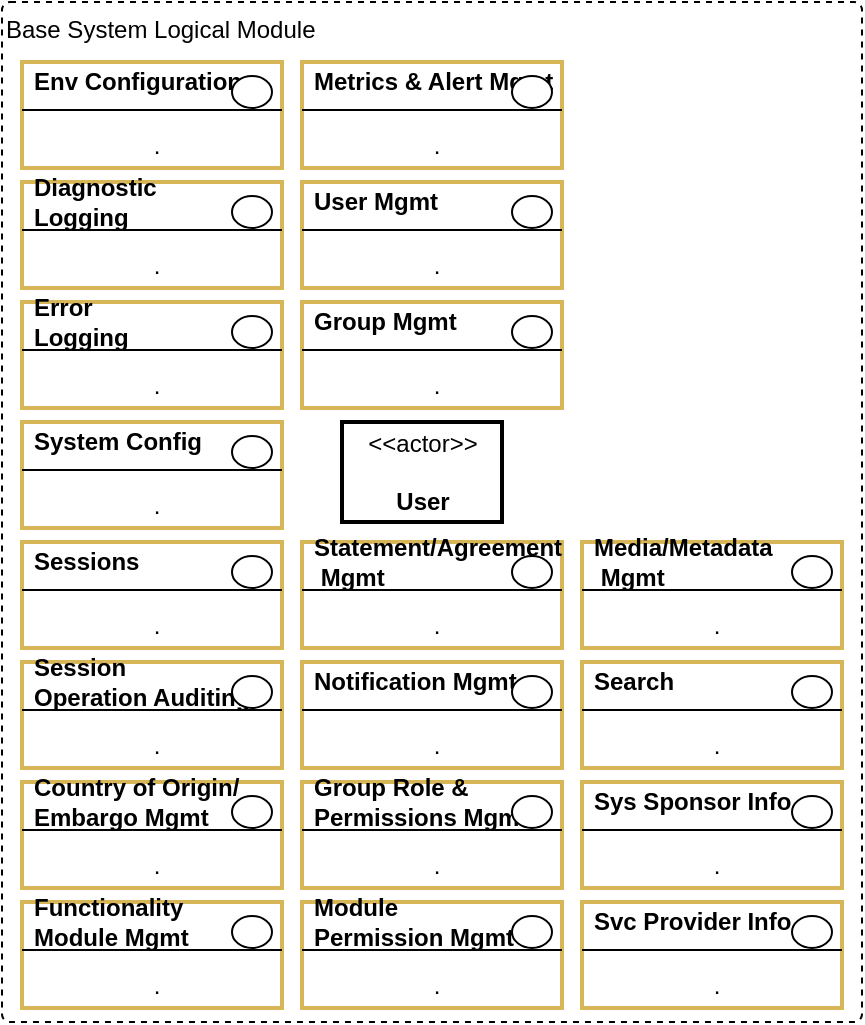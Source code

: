 <mxfile compressed="false" version="20.3.0" type="device">
  <diagram name="Maintainance Specialist Functionality" id="L82_7UWOB-eD7X1Nhyzg">
    <mxGraphModel dx="782" dy="517" grid="1" gridSize="10" guides="1" tooltips="1" connect="1" arrows="1" fold="1" page="1" pageScale="1" pageWidth="827" pageHeight="1169" math="0" shadow="0">
      <root>
        <mxCell id="U6dDKni8suYvyQFleUj0-0" />
        <mxCell id="U6dDKni8suYvyQFleUj0-1" parent="U6dDKni8suYvyQFleUj0-0" />
        <mxCell id="U6dDKni8suYvyQFleUj0-4" value="Base System Logical Module" style="rounded=1;whiteSpace=wrap;html=1;strokeWidth=1;fillColor=none;dashed=1;absoluteArcSize=1;arcSize=8;container=1;collapsible=0;recursiveResize=0;align=left;verticalAlign=top;" parent="U6dDKni8suYvyQFleUj0-1" vertex="1">
          <mxGeometry x="120" y="130" width="430" height="510" as="geometry" />
        </mxCell>
        <mxCell id="U6dDKni8suYvyQFleUj0-5" value="" style="fontStyle=1;align=center;verticalAlign=top;childLayout=stackLayout;horizontal=1;horizontalStack=0;resizeParent=1;resizeParentMax=0;resizeLast=0;marginBottom=0;strokeColor=#d6b656;strokeWidth=2;fillColor=none;" parent="U6dDKni8suYvyQFleUj0-4" vertex="1">
          <mxGeometry x="10" y="90" width="130" height="53" as="geometry" />
        </mxCell>
        <mxCell id="U6dDKni8suYvyQFleUj0-6" value="Diagnostic &lt;br&gt;Logging" style="html=1;align=left;spacingLeft=4;verticalAlign=middle;strokeColor=none;fillColor=none;fontStyle=1" parent="U6dDKni8suYvyQFleUj0-5" vertex="1">
          <mxGeometry width="130" height="20" as="geometry" />
        </mxCell>
        <mxCell id="U6dDKni8suYvyQFleUj0-7" value="" style="shape=ellipse;" parent="U6dDKni8suYvyQFleUj0-6" vertex="1">
          <mxGeometry x="1" width="20" height="16" relative="1" as="geometry">
            <mxPoint x="-25" y="7" as="offset" />
          </mxGeometry>
        </mxCell>
        <mxCell id="U6dDKni8suYvyQFleUj0-8" value="" style="line;strokeWidth=1;fillColor=none;align=left;verticalAlign=middle;spacingTop=-1;spacingLeft=3;spacingRight=3;rotatable=0;labelPosition=right;points=[];portConstraint=eastwest;" parent="U6dDKni8suYvyQFleUj0-5" vertex="1">
          <mxGeometry y="20" width="130" height="8" as="geometry" />
        </mxCell>
        <mxCell id="U6dDKni8suYvyQFleUj0-9" value="." style="html=1;align=center;spacingLeft=4;verticalAlign=top;strokeColor=none;fillColor=none;" parent="U6dDKni8suYvyQFleUj0-5" vertex="1">
          <mxGeometry y="28" width="130" height="25" as="geometry" />
        </mxCell>
        <mxCell id="U6dDKni8suYvyQFleUj0-10" value="&amp;lt;&amp;lt;actor&amp;gt;&amp;gt;&lt;br&gt;&lt;br&gt;&lt;b&gt;User&lt;/b&gt;" style="text;html=1;align=center;verticalAlign=middle;dashed=0;strokeColor=#000000;strokeWidth=2;" parent="U6dDKni8suYvyQFleUj0-4" vertex="1">
          <mxGeometry x="170" y="210" width="80" height="50" as="geometry" />
        </mxCell>
        <mxCell id="U6dDKni8suYvyQFleUj0-11" value="" style="fontStyle=1;align=center;verticalAlign=top;childLayout=stackLayout;horizontal=1;horizontalStack=0;resizeParent=1;resizeParentMax=0;resizeLast=0;marginBottom=0;strokeColor=#d6b656;strokeWidth=2;fillColor=none;" parent="U6dDKni8suYvyQFleUj0-4" vertex="1">
          <mxGeometry x="10" y="150" width="130" height="53" as="geometry" />
        </mxCell>
        <mxCell id="U6dDKni8suYvyQFleUj0-12" value="Error &lt;br&gt;Logging" style="html=1;align=left;spacingLeft=4;verticalAlign=middle;strokeColor=none;fillColor=none;fontStyle=1" parent="U6dDKni8suYvyQFleUj0-11" vertex="1">
          <mxGeometry width="130" height="20" as="geometry" />
        </mxCell>
        <mxCell id="U6dDKni8suYvyQFleUj0-13" value="" style="shape=ellipse;" parent="U6dDKni8suYvyQFleUj0-12" vertex="1">
          <mxGeometry x="1" width="20" height="16" relative="1" as="geometry">
            <mxPoint x="-25" y="7" as="offset" />
          </mxGeometry>
        </mxCell>
        <mxCell id="U6dDKni8suYvyQFleUj0-14" value="" style="line;strokeWidth=1;fillColor=none;align=left;verticalAlign=middle;spacingTop=-1;spacingLeft=3;spacingRight=3;rotatable=0;labelPosition=right;points=[];portConstraint=eastwest;" parent="U6dDKni8suYvyQFleUj0-11" vertex="1">
          <mxGeometry y="20" width="130" height="8" as="geometry" />
        </mxCell>
        <mxCell id="U6dDKni8suYvyQFleUj0-15" value="." style="html=1;align=center;spacingLeft=4;verticalAlign=top;strokeColor=none;fillColor=none;" parent="U6dDKni8suYvyQFleUj0-11" vertex="1">
          <mxGeometry y="28" width="130" height="25" as="geometry" />
        </mxCell>
        <mxCell id="U6dDKni8suYvyQFleUj0-16" value="" style="fontStyle=1;align=center;verticalAlign=top;childLayout=stackLayout;horizontal=1;horizontalStack=0;resizeParent=1;resizeParentMax=0;resizeLast=0;marginBottom=0;strokeColor=#d6b656;strokeWidth=2;fillColor=none;" parent="U6dDKni8suYvyQFleUj0-4" vertex="1">
          <mxGeometry x="10" y="270" width="130" height="53" as="geometry" />
        </mxCell>
        <mxCell id="U6dDKni8suYvyQFleUj0-17" value="Sessions" style="html=1;align=left;spacingLeft=4;verticalAlign=middle;strokeColor=none;fillColor=none;fontStyle=1" parent="U6dDKni8suYvyQFleUj0-16" vertex="1">
          <mxGeometry width="130" height="20" as="geometry" />
        </mxCell>
        <mxCell id="U6dDKni8suYvyQFleUj0-18" value="" style="shape=ellipse;" parent="U6dDKni8suYvyQFleUj0-17" vertex="1">
          <mxGeometry x="1" width="20" height="16" relative="1" as="geometry">
            <mxPoint x="-25" y="7" as="offset" />
          </mxGeometry>
        </mxCell>
        <mxCell id="U6dDKni8suYvyQFleUj0-19" value="" style="line;strokeWidth=1;fillColor=none;align=left;verticalAlign=middle;spacingTop=-1;spacingLeft=3;spacingRight=3;rotatable=0;labelPosition=right;points=[];portConstraint=eastwest;" parent="U6dDKni8suYvyQFleUj0-16" vertex="1">
          <mxGeometry y="20" width="130" height="8" as="geometry" />
        </mxCell>
        <mxCell id="U6dDKni8suYvyQFleUj0-20" value="." style="html=1;align=center;spacingLeft=4;verticalAlign=top;strokeColor=none;fillColor=none;" parent="U6dDKni8suYvyQFleUj0-16" vertex="1">
          <mxGeometry y="28" width="130" height="25" as="geometry" />
        </mxCell>
        <mxCell id="U6dDKni8suYvyQFleUj0-21" value="" style="fontStyle=1;align=center;verticalAlign=top;childLayout=stackLayout;horizontal=1;horizontalStack=0;resizeParent=1;resizeParentMax=0;resizeLast=0;marginBottom=0;strokeColor=#d6b656;strokeWidth=2;fillColor=none;" parent="U6dDKni8suYvyQFleUj0-4" vertex="1">
          <mxGeometry x="10" y="210" width="130" height="53" as="geometry" />
        </mxCell>
        <mxCell id="U6dDKni8suYvyQFleUj0-22" value="System Config" style="html=1;align=left;spacingLeft=4;verticalAlign=middle;strokeColor=none;fillColor=none;fontStyle=1" parent="U6dDKni8suYvyQFleUj0-21" vertex="1">
          <mxGeometry width="130" height="20" as="geometry" />
        </mxCell>
        <mxCell id="U6dDKni8suYvyQFleUj0-23" value="" style="shape=ellipse;" parent="U6dDKni8suYvyQFleUj0-22" vertex="1">
          <mxGeometry x="1" width="20" height="16" relative="1" as="geometry">
            <mxPoint x="-25" y="7" as="offset" />
          </mxGeometry>
        </mxCell>
        <mxCell id="U6dDKni8suYvyQFleUj0-24" value="" style="line;strokeWidth=1;fillColor=none;align=left;verticalAlign=middle;spacingTop=-1;spacingLeft=3;spacingRight=3;rotatable=0;labelPosition=right;points=[];portConstraint=eastwest;" parent="U6dDKni8suYvyQFleUj0-21" vertex="1">
          <mxGeometry y="20" width="130" height="8" as="geometry" />
        </mxCell>
        <mxCell id="U6dDKni8suYvyQFleUj0-25" value="." style="html=1;align=center;spacingLeft=4;verticalAlign=top;strokeColor=none;fillColor=none;" parent="U6dDKni8suYvyQFleUj0-21" vertex="1">
          <mxGeometry y="28" width="130" height="25" as="geometry" />
        </mxCell>
        <mxCell id="U6dDKni8suYvyQFleUj0-26" value="" style="fontStyle=1;align=center;verticalAlign=top;childLayout=stackLayout;horizontal=1;horizontalStack=0;resizeParent=1;resizeParentMax=0;resizeLast=0;marginBottom=0;strokeColor=#d6b656;strokeWidth=2;fillColor=none;" parent="U6dDKni8suYvyQFleUj0-4" vertex="1">
          <mxGeometry x="290" y="390" width="130" height="53" as="geometry" />
        </mxCell>
        <mxCell id="U6dDKni8suYvyQFleUj0-27" value="Sys Sponsor Info" style="html=1;align=left;spacingLeft=4;verticalAlign=middle;strokeColor=none;fillColor=none;fontStyle=1" parent="U6dDKni8suYvyQFleUj0-26" vertex="1">
          <mxGeometry width="130" height="20" as="geometry" />
        </mxCell>
        <mxCell id="U6dDKni8suYvyQFleUj0-28" value="" style="shape=ellipse;" parent="U6dDKni8suYvyQFleUj0-27" vertex="1">
          <mxGeometry x="1" width="20" height="16" relative="1" as="geometry">
            <mxPoint x="-25" y="7" as="offset" />
          </mxGeometry>
        </mxCell>
        <mxCell id="U6dDKni8suYvyQFleUj0-29" value="" style="line;strokeWidth=1;fillColor=none;align=left;verticalAlign=middle;spacingTop=-1;spacingLeft=3;spacingRight=3;rotatable=0;labelPosition=right;points=[];portConstraint=eastwest;" parent="U6dDKni8suYvyQFleUj0-26" vertex="1">
          <mxGeometry y="20" width="130" height="8" as="geometry" />
        </mxCell>
        <mxCell id="U6dDKni8suYvyQFleUj0-30" value="." style="html=1;align=center;spacingLeft=4;verticalAlign=top;strokeColor=none;fillColor=none;" parent="U6dDKni8suYvyQFleUj0-26" vertex="1">
          <mxGeometry y="28" width="130" height="25" as="geometry" />
        </mxCell>
        <mxCell id="U6dDKni8suYvyQFleUj0-31" value="" style="fontStyle=1;align=center;verticalAlign=top;childLayout=stackLayout;horizontal=1;horizontalStack=0;resizeParent=1;resizeParentMax=0;resizeLast=0;marginBottom=0;strokeColor=#d6b656;strokeWidth=2;fillColor=none;" parent="U6dDKni8suYvyQFleUj0-4" vertex="1">
          <mxGeometry x="10" y="30" width="130" height="53" as="geometry" />
        </mxCell>
        <mxCell id="U6dDKni8suYvyQFleUj0-32" value="Env Configuration" style="html=1;align=left;spacingLeft=4;verticalAlign=middle;strokeColor=none;fillColor=none;fontStyle=1" parent="U6dDKni8suYvyQFleUj0-31" vertex="1">
          <mxGeometry width="130" height="20" as="geometry" />
        </mxCell>
        <mxCell id="U6dDKni8suYvyQFleUj0-33" value="" style="shape=ellipse;" parent="U6dDKni8suYvyQFleUj0-32" vertex="1">
          <mxGeometry x="1" width="20" height="16" relative="1" as="geometry">
            <mxPoint x="-25" y="7" as="offset" />
          </mxGeometry>
        </mxCell>
        <mxCell id="U6dDKni8suYvyQFleUj0-34" value="" style="line;strokeWidth=1;fillColor=none;align=left;verticalAlign=middle;spacingTop=-1;spacingLeft=3;spacingRight=3;rotatable=0;labelPosition=right;points=[];portConstraint=eastwest;" parent="U6dDKni8suYvyQFleUj0-31" vertex="1">
          <mxGeometry y="20" width="130" height="8" as="geometry" />
        </mxCell>
        <mxCell id="U6dDKni8suYvyQFleUj0-35" value="." style="html=1;align=center;spacingLeft=4;verticalAlign=top;strokeColor=none;fillColor=none;" parent="U6dDKni8suYvyQFleUj0-31" vertex="1">
          <mxGeometry y="28" width="130" height="25" as="geometry" />
        </mxCell>
        <mxCell id="U6dDKni8suYvyQFleUj0-36" value="" style="fontStyle=1;align=center;verticalAlign=top;childLayout=stackLayout;horizontal=1;horizontalStack=0;resizeParent=1;resizeParentMax=0;resizeLast=0;marginBottom=0;strokeColor=#d6b656;strokeWidth=2;fillColor=none;" parent="U6dDKni8suYvyQFleUj0-4" vertex="1">
          <mxGeometry x="290" y="450" width="130" height="53" as="geometry" />
        </mxCell>
        <mxCell id="U6dDKni8suYvyQFleUj0-37" value="Svc Provider Info" style="html=1;align=left;spacingLeft=4;verticalAlign=middle;strokeColor=none;fillColor=none;fontStyle=1" parent="U6dDKni8suYvyQFleUj0-36" vertex="1">
          <mxGeometry width="130" height="20" as="geometry" />
        </mxCell>
        <mxCell id="U6dDKni8suYvyQFleUj0-38" value="" style="shape=ellipse;" parent="U6dDKni8suYvyQFleUj0-37" vertex="1">
          <mxGeometry x="1" width="20" height="16" relative="1" as="geometry">
            <mxPoint x="-25" y="7" as="offset" />
          </mxGeometry>
        </mxCell>
        <mxCell id="U6dDKni8suYvyQFleUj0-39" value="" style="line;strokeWidth=1;fillColor=none;align=left;verticalAlign=middle;spacingTop=-1;spacingLeft=3;spacingRight=3;rotatable=0;labelPosition=right;points=[];portConstraint=eastwest;" parent="U6dDKni8suYvyQFleUj0-36" vertex="1">
          <mxGeometry y="20" width="130" height="8" as="geometry" />
        </mxCell>
        <mxCell id="U6dDKni8suYvyQFleUj0-40" value="." style="html=1;align=center;spacingLeft=4;verticalAlign=top;strokeColor=none;fillColor=none;" parent="U6dDKni8suYvyQFleUj0-36" vertex="1">
          <mxGeometry y="28" width="130" height="25" as="geometry" />
        </mxCell>
        <mxCell id="U6dDKni8suYvyQFleUj0-41" value="" style="fontStyle=1;align=center;verticalAlign=top;childLayout=stackLayout;horizontal=1;horizontalStack=0;resizeParent=1;resizeParentMax=0;resizeLast=0;marginBottom=0;strokeColor=#d6b656;strokeWidth=2;fillColor=none;" parent="U6dDKni8suYvyQFleUj0-4" vertex="1">
          <mxGeometry x="10" y="330" width="130" height="53" as="geometry" />
        </mxCell>
        <mxCell id="U6dDKni8suYvyQFleUj0-42" value="Session&lt;br&gt;Operation Auditing" style="html=1;align=left;spacingLeft=4;verticalAlign=middle;strokeColor=none;fillColor=none;fontStyle=1" parent="U6dDKni8suYvyQFleUj0-41" vertex="1">
          <mxGeometry width="130" height="20" as="geometry" />
        </mxCell>
        <mxCell id="U6dDKni8suYvyQFleUj0-43" value="" style="shape=ellipse;" parent="U6dDKni8suYvyQFleUj0-42" vertex="1">
          <mxGeometry x="1" width="20" height="16" relative="1" as="geometry">
            <mxPoint x="-25" y="7" as="offset" />
          </mxGeometry>
        </mxCell>
        <mxCell id="U6dDKni8suYvyQFleUj0-44" value="" style="line;strokeWidth=1;fillColor=none;align=left;verticalAlign=middle;spacingTop=-1;spacingLeft=3;spacingRight=3;rotatable=0;labelPosition=right;points=[];portConstraint=eastwest;" parent="U6dDKni8suYvyQFleUj0-41" vertex="1">
          <mxGeometry y="20" width="130" height="8" as="geometry" />
        </mxCell>
        <mxCell id="U6dDKni8suYvyQFleUj0-45" value="." style="html=1;align=center;spacingLeft=4;verticalAlign=top;strokeColor=none;fillColor=none;" parent="U6dDKni8suYvyQFleUj0-41" vertex="1">
          <mxGeometry y="28" width="130" height="25" as="geometry" />
        </mxCell>
        <mxCell id="U6dDKni8suYvyQFleUj0-46" value="" style="fontStyle=1;align=center;verticalAlign=top;childLayout=stackLayout;horizontal=1;horizontalStack=0;resizeParent=1;resizeParentMax=0;resizeLast=0;marginBottom=0;strokeColor=#d6b656;strokeWidth=2;fillColor=none;" parent="U6dDKni8suYvyQFleUj0-4" vertex="1">
          <mxGeometry x="150" y="90" width="130" height="53" as="geometry" />
        </mxCell>
        <mxCell id="U6dDKni8suYvyQFleUj0-47" value="User Mgmt" style="html=1;align=left;spacingLeft=4;verticalAlign=middle;strokeColor=none;fillColor=none;fontStyle=1" parent="U6dDKni8suYvyQFleUj0-46" vertex="1">
          <mxGeometry width="130" height="20" as="geometry" />
        </mxCell>
        <mxCell id="U6dDKni8suYvyQFleUj0-48" value="" style="shape=ellipse;" parent="U6dDKni8suYvyQFleUj0-47" vertex="1">
          <mxGeometry x="1" width="20" height="16" relative="1" as="geometry">
            <mxPoint x="-25" y="7" as="offset" />
          </mxGeometry>
        </mxCell>
        <mxCell id="U6dDKni8suYvyQFleUj0-49" value="" style="line;strokeWidth=1;fillColor=none;align=left;verticalAlign=middle;spacingTop=-1;spacingLeft=3;spacingRight=3;rotatable=0;labelPosition=right;points=[];portConstraint=eastwest;" parent="U6dDKni8suYvyQFleUj0-46" vertex="1">
          <mxGeometry y="20" width="130" height="8" as="geometry" />
        </mxCell>
        <mxCell id="U6dDKni8suYvyQFleUj0-50" value="." style="html=1;align=center;spacingLeft=4;verticalAlign=top;strokeColor=none;fillColor=none;" parent="U6dDKni8suYvyQFleUj0-46" vertex="1">
          <mxGeometry y="28" width="130" height="25" as="geometry" />
        </mxCell>
        <mxCell id="U6dDKni8suYvyQFleUj0-51" value="" style="fontStyle=1;align=center;verticalAlign=top;childLayout=stackLayout;horizontal=1;horizontalStack=0;resizeParent=1;resizeParentMax=0;resizeLast=0;marginBottom=0;strokeColor=#d6b656;strokeWidth=2;fillColor=none;" parent="U6dDKni8suYvyQFleUj0-4" vertex="1">
          <mxGeometry x="150" y="150" width="130" height="53" as="geometry" />
        </mxCell>
        <mxCell id="U6dDKni8suYvyQFleUj0-52" value="Group Mgmt" style="html=1;align=left;spacingLeft=4;verticalAlign=middle;strokeColor=none;fillColor=none;fontStyle=1" parent="U6dDKni8suYvyQFleUj0-51" vertex="1">
          <mxGeometry width="130" height="20" as="geometry" />
        </mxCell>
        <mxCell id="U6dDKni8suYvyQFleUj0-53" value="" style="shape=ellipse;" parent="U6dDKni8suYvyQFleUj0-52" vertex="1">
          <mxGeometry x="1" width="20" height="16" relative="1" as="geometry">
            <mxPoint x="-25" y="7" as="offset" />
          </mxGeometry>
        </mxCell>
        <mxCell id="U6dDKni8suYvyQFleUj0-54" value="" style="line;strokeWidth=1;fillColor=none;align=left;verticalAlign=middle;spacingTop=-1;spacingLeft=3;spacingRight=3;rotatable=0;labelPosition=right;points=[];portConstraint=eastwest;" parent="U6dDKni8suYvyQFleUj0-51" vertex="1">
          <mxGeometry y="20" width="130" height="8" as="geometry" />
        </mxCell>
        <mxCell id="U6dDKni8suYvyQFleUj0-55" value="." style="html=1;align=center;spacingLeft=4;verticalAlign=top;strokeColor=none;fillColor=none;" parent="U6dDKni8suYvyQFleUj0-51" vertex="1">
          <mxGeometry y="28" width="130" height="25" as="geometry" />
        </mxCell>
        <mxCell id="U6dDKni8suYvyQFleUj0-56" value="" style="fontStyle=1;align=center;verticalAlign=top;childLayout=stackLayout;horizontal=1;horizontalStack=0;resizeParent=1;resizeParentMax=0;resizeLast=0;marginBottom=0;strokeColor=#d6b656;strokeWidth=2;fillColor=none;" parent="U6dDKni8suYvyQFleUj0-4" vertex="1">
          <mxGeometry x="150" y="270" width="130" height="53" as="geometry" />
        </mxCell>
        <mxCell id="U6dDKni8suYvyQFleUj0-57" value="Statement/Agreement&lt;br&gt;&amp;nbsp;Mgmt" style="html=1;align=left;spacingLeft=4;verticalAlign=middle;strokeColor=none;fillColor=none;fontStyle=1" parent="U6dDKni8suYvyQFleUj0-56" vertex="1">
          <mxGeometry width="130" height="20" as="geometry" />
        </mxCell>
        <mxCell id="U6dDKni8suYvyQFleUj0-58" value="" style="shape=ellipse;" parent="U6dDKni8suYvyQFleUj0-57" vertex="1">
          <mxGeometry x="1" width="20" height="16" relative="1" as="geometry">
            <mxPoint x="-25" y="7" as="offset" />
          </mxGeometry>
        </mxCell>
        <mxCell id="U6dDKni8suYvyQFleUj0-59" value="" style="line;strokeWidth=1;fillColor=none;align=left;verticalAlign=middle;spacingTop=-1;spacingLeft=3;spacingRight=3;rotatable=0;labelPosition=right;points=[];portConstraint=eastwest;" parent="U6dDKni8suYvyQFleUj0-56" vertex="1">
          <mxGeometry y="20" width="130" height="8" as="geometry" />
        </mxCell>
        <mxCell id="U6dDKni8suYvyQFleUj0-60" value="." style="html=1;align=center;spacingLeft=4;verticalAlign=top;strokeColor=none;fillColor=none;" parent="U6dDKni8suYvyQFleUj0-56" vertex="1">
          <mxGeometry y="28" width="130" height="25" as="geometry" />
        </mxCell>
        <mxCell id="U6dDKni8suYvyQFleUj0-81" value="" style="fontStyle=1;align=center;verticalAlign=top;childLayout=stackLayout;horizontal=1;horizontalStack=0;resizeParent=1;resizeParentMax=0;resizeLast=0;marginBottom=0;strokeColor=#d6b656;strokeWidth=2;fillColor=none;" parent="U6dDKni8suYvyQFleUj0-4" vertex="1">
          <mxGeometry x="10" y="390" width="130" height="53" as="geometry" />
        </mxCell>
        <mxCell id="U6dDKni8suYvyQFleUj0-82" value="Country of Origin/&lt;br&gt;Embargo Mgmt" style="html=1;align=left;spacingLeft=4;verticalAlign=middle;strokeColor=none;fillColor=none;fontStyle=1" parent="U6dDKni8suYvyQFleUj0-81" vertex="1">
          <mxGeometry width="130" height="20" as="geometry" />
        </mxCell>
        <mxCell id="U6dDKni8suYvyQFleUj0-83" value="" style="shape=ellipse;" parent="U6dDKni8suYvyQFleUj0-82" vertex="1">
          <mxGeometry x="1" width="20" height="16" relative="1" as="geometry">
            <mxPoint x="-25" y="7" as="offset" />
          </mxGeometry>
        </mxCell>
        <mxCell id="U6dDKni8suYvyQFleUj0-84" value="" style="line;strokeWidth=1;fillColor=none;align=left;verticalAlign=middle;spacingTop=-1;spacingLeft=3;spacingRight=3;rotatable=0;labelPosition=right;points=[];portConstraint=eastwest;" parent="U6dDKni8suYvyQFleUj0-81" vertex="1">
          <mxGeometry y="20" width="130" height="8" as="geometry" />
        </mxCell>
        <mxCell id="U6dDKni8suYvyQFleUj0-85" value="." style="html=1;align=center;spacingLeft=4;verticalAlign=top;strokeColor=none;fillColor=none;" parent="U6dDKni8suYvyQFleUj0-81" vertex="1">
          <mxGeometry y="28" width="130" height="25" as="geometry" />
        </mxCell>
        <mxCell id="U6dDKni8suYvyQFleUj0-86" value="" style="fontStyle=1;align=center;verticalAlign=top;childLayout=stackLayout;horizontal=1;horizontalStack=0;resizeParent=1;resizeParentMax=0;resizeLast=0;marginBottom=0;strokeColor=#d6b656;strokeWidth=2;fillColor=none;" parent="U6dDKni8suYvyQFleUj0-4" vertex="1">
          <mxGeometry x="150" y="450" width="130" height="53" as="geometry" />
        </mxCell>
        <mxCell id="U6dDKni8suYvyQFleUj0-87" value="Module &lt;br&gt;Permission Mgmt" style="html=1;align=left;spacingLeft=4;verticalAlign=middle;strokeColor=none;fillColor=none;fontStyle=1" parent="U6dDKni8suYvyQFleUj0-86" vertex="1">
          <mxGeometry width="130" height="20" as="geometry" />
        </mxCell>
        <mxCell id="U6dDKni8suYvyQFleUj0-88" value="" style="shape=ellipse;" parent="U6dDKni8suYvyQFleUj0-87" vertex="1">
          <mxGeometry x="1" width="20" height="16" relative="1" as="geometry">
            <mxPoint x="-25" y="7" as="offset" />
          </mxGeometry>
        </mxCell>
        <mxCell id="U6dDKni8suYvyQFleUj0-89" value="" style="line;strokeWidth=1;fillColor=none;align=left;verticalAlign=middle;spacingTop=-1;spacingLeft=3;spacingRight=3;rotatable=0;labelPosition=right;points=[];portConstraint=eastwest;" parent="U6dDKni8suYvyQFleUj0-86" vertex="1">
          <mxGeometry y="20" width="130" height="8" as="geometry" />
        </mxCell>
        <mxCell id="U6dDKni8suYvyQFleUj0-90" value="." style="html=1;align=center;spacingLeft=4;verticalAlign=top;strokeColor=none;fillColor=none;" parent="U6dDKni8suYvyQFleUj0-86" vertex="1">
          <mxGeometry y="28" width="130" height="25" as="geometry" />
        </mxCell>
        <mxCell id="U6dDKni8suYvyQFleUj0-91" value="" style="fontStyle=1;align=center;verticalAlign=top;childLayout=stackLayout;horizontal=1;horizontalStack=0;resizeParent=1;resizeParentMax=0;resizeLast=0;marginBottom=0;strokeColor=#d6b656;strokeWidth=2;fillColor=none;" parent="U6dDKni8suYvyQFleUj0-4" vertex="1">
          <mxGeometry x="10" y="450" width="130" height="53" as="geometry" />
        </mxCell>
        <mxCell id="U6dDKni8suYvyQFleUj0-92" value="Functionality&lt;br&gt;Module Mgmt" style="html=1;align=left;spacingLeft=4;verticalAlign=middle;strokeColor=none;fillColor=none;fontStyle=1" parent="U6dDKni8suYvyQFleUj0-91" vertex="1">
          <mxGeometry width="130" height="20" as="geometry" />
        </mxCell>
        <mxCell id="U6dDKni8suYvyQFleUj0-93" value="" style="shape=ellipse;" parent="U6dDKni8suYvyQFleUj0-92" vertex="1">
          <mxGeometry x="1" width="20" height="16" relative="1" as="geometry">
            <mxPoint x="-25" y="7" as="offset" />
          </mxGeometry>
        </mxCell>
        <mxCell id="U6dDKni8suYvyQFleUj0-94" value="" style="line;strokeWidth=1;fillColor=none;align=left;verticalAlign=middle;spacingTop=-1;spacingLeft=3;spacingRight=3;rotatable=0;labelPosition=right;points=[];portConstraint=eastwest;" parent="U6dDKni8suYvyQFleUj0-91" vertex="1">
          <mxGeometry y="20" width="130" height="8" as="geometry" />
        </mxCell>
        <mxCell id="U6dDKni8suYvyQFleUj0-95" value="." style="html=1;align=center;spacingLeft=4;verticalAlign=top;strokeColor=none;fillColor=none;" parent="U6dDKni8suYvyQFleUj0-91" vertex="1">
          <mxGeometry y="28" width="130" height="25" as="geometry" />
        </mxCell>
        <mxCell id="U6dDKni8suYvyQFleUj0-96" value="" style="fontStyle=1;align=center;verticalAlign=top;childLayout=stackLayout;horizontal=1;horizontalStack=0;resizeParent=1;resizeParentMax=0;resizeLast=0;marginBottom=0;strokeColor=#d6b656;strokeWidth=2;fillColor=none;" parent="U6dDKni8suYvyQFleUj0-4" vertex="1">
          <mxGeometry x="150" y="390" width="130" height="53" as="geometry" />
        </mxCell>
        <mxCell id="U6dDKni8suYvyQFleUj0-97" value="Group Role &amp;amp; &lt;br&gt;Permissions Mgmt" style="html=1;align=left;spacingLeft=4;verticalAlign=middle;strokeColor=none;fillColor=none;fontStyle=1" parent="U6dDKni8suYvyQFleUj0-96" vertex="1">
          <mxGeometry width="130" height="20" as="geometry" />
        </mxCell>
        <mxCell id="U6dDKni8suYvyQFleUj0-98" value="" style="shape=ellipse;" parent="U6dDKni8suYvyQFleUj0-97" vertex="1">
          <mxGeometry x="1" width="20" height="16" relative="1" as="geometry">
            <mxPoint x="-25" y="7" as="offset" />
          </mxGeometry>
        </mxCell>
        <mxCell id="U6dDKni8suYvyQFleUj0-99" value="" style="line;strokeWidth=1;fillColor=none;align=left;verticalAlign=middle;spacingTop=-1;spacingLeft=3;spacingRight=3;rotatable=0;labelPosition=right;points=[];portConstraint=eastwest;" parent="U6dDKni8suYvyQFleUj0-96" vertex="1">
          <mxGeometry y="20" width="130" height="8" as="geometry" />
        </mxCell>
        <mxCell id="U6dDKni8suYvyQFleUj0-100" value="." style="html=1;align=center;spacingLeft=4;verticalAlign=top;strokeColor=none;fillColor=none;" parent="U6dDKni8suYvyQFleUj0-96" vertex="1">
          <mxGeometry y="28" width="130" height="25" as="geometry" />
        </mxCell>
        <mxCell id="U6dDKni8suYvyQFleUj0-101" value="" style="fontStyle=1;align=center;verticalAlign=top;childLayout=stackLayout;horizontal=1;horizontalStack=0;resizeParent=1;resizeParentMax=0;resizeLast=0;marginBottom=0;strokeColor=#d6b656;strokeWidth=2;fillColor=none;" parent="U6dDKni8suYvyQFleUj0-4" vertex="1">
          <mxGeometry x="290" y="270" width="130" height="53" as="geometry" />
        </mxCell>
        <mxCell id="U6dDKni8suYvyQFleUj0-102" value="Media/Metadata&lt;br&gt;&amp;nbsp;Mgmt" style="html=1;align=left;spacingLeft=4;verticalAlign=middle;strokeColor=none;fillColor=none;fontStyle=1" parent="U6dDKni8suYvyQFleUj0-101" vertex="1">
          <mxGeometry width="130" height="20" as="geometry" />
        </mxCell>
        <mxCell id="U6dDKni8suYvyQFleUj0-103" value="" style="shape=ellipse;" parent="U6dDKni8suYvyQFleUj0-102" vertex="1">
          <mxGeometry x="1" width="20" height="16" relative="1" as="geometry">
            <mxPoint x="-25" y="7" as="offset" />
          </mxGeometry>
        </mxCell>
        <mxCell id="U6dDKni8suYvyQFleUj0-104" value="" style="line;strokeWidth=1;fillColor=none;align=left;verticalAlign=middle;spacingTop=-1;spacingLeft=3;spacingRight=3;rotatable=0;labelPosition=right;points=[];portConstraint=eastwest;" parent="U6dDKni8suYvyQFleUj0-101" vertex="1">
          <mxGeometry y="20" width="130" height="8" as="geometry" />
        </mxCell>
        <mxCell id="U6dDKni8suYvyQFleUj0-105" value="." style="html=1;align=center;spacingLeft=4;verticalAlign=top;strokeColor=none;fillColor=none;" parent="U6dDKni8suYvyQFleUj0-101" vertex="1">
          <mxGeometry y="28" width="130" height="25" as="geometry" />
        </mxCell>
        <mxCell id="U6dDKni8suYvyQFleUj0-106" value="" style="fontStyle=1;align=center;verticalAlign=top;childLayout=stackLayout;horizontal=1;horizontalStack=0;resizeParent=1;resizeParentMax=0;resizeLast=0;marginBottom=0;strokeColor=#d6b656;strokeWidth=2;fillColor=none;" parent="U6dDKni8suYvyQFleUj0-4" vertex="1">
          <mxGeometry x="290" y="330" width="130" height="53" as="geometry" />
        </mxCell>
        <mxCell id="U6dDKni8suYvyQFleUj0-107" value="Search" style="html=1;align=left;spacingLeft=4;verticalAlign=middle;strokeColor=none;fillColor=none;fontStyle=1" parent="U6dDKni8suYvyQFleUj0-106" vertex="1">
          <mxGeometry width="130" height="20" as="geometry" />
        </mxCell>
        <mxCell id="U6dDKni8suYvyQFleUj0-108" value="" style="shape=ellipse;" parent="U6dDKni8suYvyQFleUj0-107" vertex="1">
          <mxGeometry x="1" width="20" height="16" relative="1" as="geometry">
            <mxPoint x="-25" y="7" as="offset" />
          </mxGeometry>
        </mxCell>
        <mxCell id="U6dDKni8suYvyQFleUj0-109" value="" style="line;strokeWidth=1;fillColor=none;align=left;verticalAlign=middle;spacingTop=-1;spacingLeft=3;spacingRight=3;rotatable=0;labelPosition=right;points=[];portConstraint=eastwest;" parent="U6dDKni8suYvyQFleUj0-106" vertex="1">
          <mxGeometry y="20" width="130" height="8" as="geometry" />
        </mxCell>
        <mxCell id="U6dDKni8suYvyQFleUj0-110" value="." style="html=1;align=center;spacingLeft=4;verticalAlign=top;strokeColor=none;fillColor=none;" parent="U6dDKni8suYvyQFleUj0-106" vertex="1">
          <mxGeometry y="28" width="130" height="25" as="geometry" />
        </mxCell>
        <mxCell id="U6dDKni8suYvyQFleUj0-111" value="" style="fontStyle=1;align=center;verticalAlign=top;childLayout=stackLayout;horizontal=1;horizontalStack=0;resizeParent=1;resizeParentMax=0;resizeLast=0;marginBottom=0;strokeColor=#d6b656;strokeWidth=2;fillColor=none;" parent="U6dDKni8suYvyQFleUj0-4" vertex="1">
          <mxGeometry x="150" y="330" width="130" height="53" as="geometry" />
        </mxCell>
        <mxCell id="U6dDKni8suYvyQFleUj0-112" value="Notification Mgmt" style="html=1;align=left;spacingLeft=4;verticalAlign=middle;strokeColor=none;fillColor=none;fontStyle=1" parent="U6dDKni8suYvyQFleUj0-111" vertex="1">
          <mxGeometry width="130" height="20" as="geometry" />
        </mxCell>
        <mxCell id="U6dDKni8suYvyQFleUj0-113" value="" style="shape=ellipse;" parent="U6dDKni8suYvyQFleUj0-112" vertex="1">
          <mxGeometry x="1" width="20" height="16" relative="1" as="geometry">
            <mxPoint x="-25" y="7" as="offset" />
          </mxGeometry>
        </mxCell>
        <mxCell id="U6dDKni8suYvyQFleUj0-114" value="" style="line;strokeWidth=1;fillColor=none;align=left;verticalAlign=middle;spacingTop=-1;spacingLeft=3;spacingRight=3;rotatable=0;labelPosition=right;points=[];portConstraint=eastwest;" parent="U6dDKni8suYvyQFleUj0-111" vertex="1">
          <mxGeometry y="20" width="130" height="8" as="geometry" />
        </mxCell>
        <mxCell id="U6dDKni8suYvyQFleUj0-115" value="." style="html=1;align=center;spacingLeft=4;verticalAlign=top;strokeColor=none;fillColor=none;" parent="U6dDKni8suYvyQFleUj0-111" vertex="1">
          <mxGeometry y="28" width="130" height="25" as="geometry" />
        </mxCell>
        <mxCell id="U6dDKni8suYvyQFleUj0-116" value="" style="fontStyle=1;align=center;verticalAlign=top;childLayout=stackLayout;horizontal=1;horizontalStack=0;resizeParent=1;resizeParentMax=0;resizeLast=0;marginBottom=0;strokeColor=#d6b656;strokeWidth=2;fillColor=none;" parent="U6dDKni8suYvyQFleUj0-1" vertex="1">
          <mxGeometry x="270" y="160" width="130" height="53" as="geometry" />
        </mxCell>
        <mxCell id="U6dDKni8suYvyQFleUj0-117" value="Metrics &amp;amp; Alert Mgmt" style="html=1;align=left;spacingLeft=4;verticalAlign=middle;strokeColor=none;fillColor=none;fontStyle=1" parent="U6dDKni8suYvyQFleUj0-116" vertex="1">
          <mxGeometry width="130" height="20" as="geometry" />
        </mxCell>
        <mxCell id="U6dDKni8suYvyQFleUj0-118" value="" style="shape=ellipse;" parent="U6dDKni8suYvyQFleUj0-117" vertex="1">
          <mxGeometry x="1" width="20" height="16" relative="1" as="geometry">
            <mxPoint x="-25" y="7" as="offset" />
          </mxGeometry>
        </mxCell>
        <mxCell id="U6dDKni8suYvyQFleUj0-119" value="" style="line;strokeWidth=1;fillColor=none;align=left;verticalAlign=middle;spacingTop=-1;spacingLeft=3;spacingRight=3;rotatable=0;labelPosition=right;points=[];portConstraint=eastwest;" parent="U6dDKni8suYvyQFleUj0-116" vertex="1">
          <mxGeometry y="20" width="130" height="8" as="geometry" />
        </mxCell>
        <mxCell id="U6dDKni8suYvyQFleUj0-120" value="." style="html=1;align=center;spacingLeft=4;verticalAlign=top;strokeColor=none;fillColor=none;" parent="U6dDKni8suYvyQFleUj0-116" vertex="1">
          <mxGeometry y="28" width="130" height="25" as="geometry" />
        </mxCell>
        <mxCell id="ZF2SV-dX9co3BcRf8AXg-0" value="Title" parent="U6dDKni8suYvyQFleUj0-0" visible="0" />
        <mxCell id="U6dDKni8suYvyQFleUj0-2" value="&lt;font style=&quot;font-size: 12px&quot;&gt;Diagram: Base System Logical Module - Functionality Groups - High Level&lt;/font&gt;" style="text;strokeColor=none;fillColor=none;html=1;fontSize=12;fontStyle=2;verticalAlign=middle;align=left;shadow=0;glass=0;comic=0;opacity=30;fontColor=#808080;strokeWidth=1;" parent="ZF2SV-dX9co3BcRf8AXg-0" vertex="1">
          <mxGeometry x="120" y="660" width="520" height="20" as="geometry" />
        </mxCell>
        <mxCell id="ZF2SV-dX9co3BcRf8AXg-1" value="Information" parent="U6dDKni8suYvyQFleUj0-0" visible="0" />
        <UserObject label="" tooltip="ABOUT&#xa;&#xa;The Base Module provides Functionality that is pretty much common across all mature applications, from Diagnostics, through information about the system (who paid for it/who built it, who is supplying it/the reseller, the system name), through to the current Tenancy and User, its Media and what people think of it. &#xa;&#xa;&#xa;&#xa;Secondary Modules build on top of the Core module, adding Business Domain Specific functionality (described later)." id="U6dDKni8suYvyQFleUj0-3">
          <mxCell style="shape=image;html=1;verticalAlign=top;verticalLabelPosition=bottom;labelBackgroundColor=#ffffff;imageAspect=0;aspect=fixed;image=https://cdn1.iconfinder.com/data/icons/hawcons/32/699014-icon-28-information-128.png;shadow=0;dashed=0;fontFamily=Helvetica;fontSize=12;fontColor=#000000;align=center;strokeColor=#000000;fillColor=#505050;dashPattern=1 1;" parent="ZF2SV-dX9co3BcRf8AXg-1" vertex="1">
            <mxGeometry x="660" y="660" width="20" height="20" as="geometry" />
          </mxCell>
        </UserObject>
      </root>
    </mxGraphModel>
  </diagram>
</mxfile>
